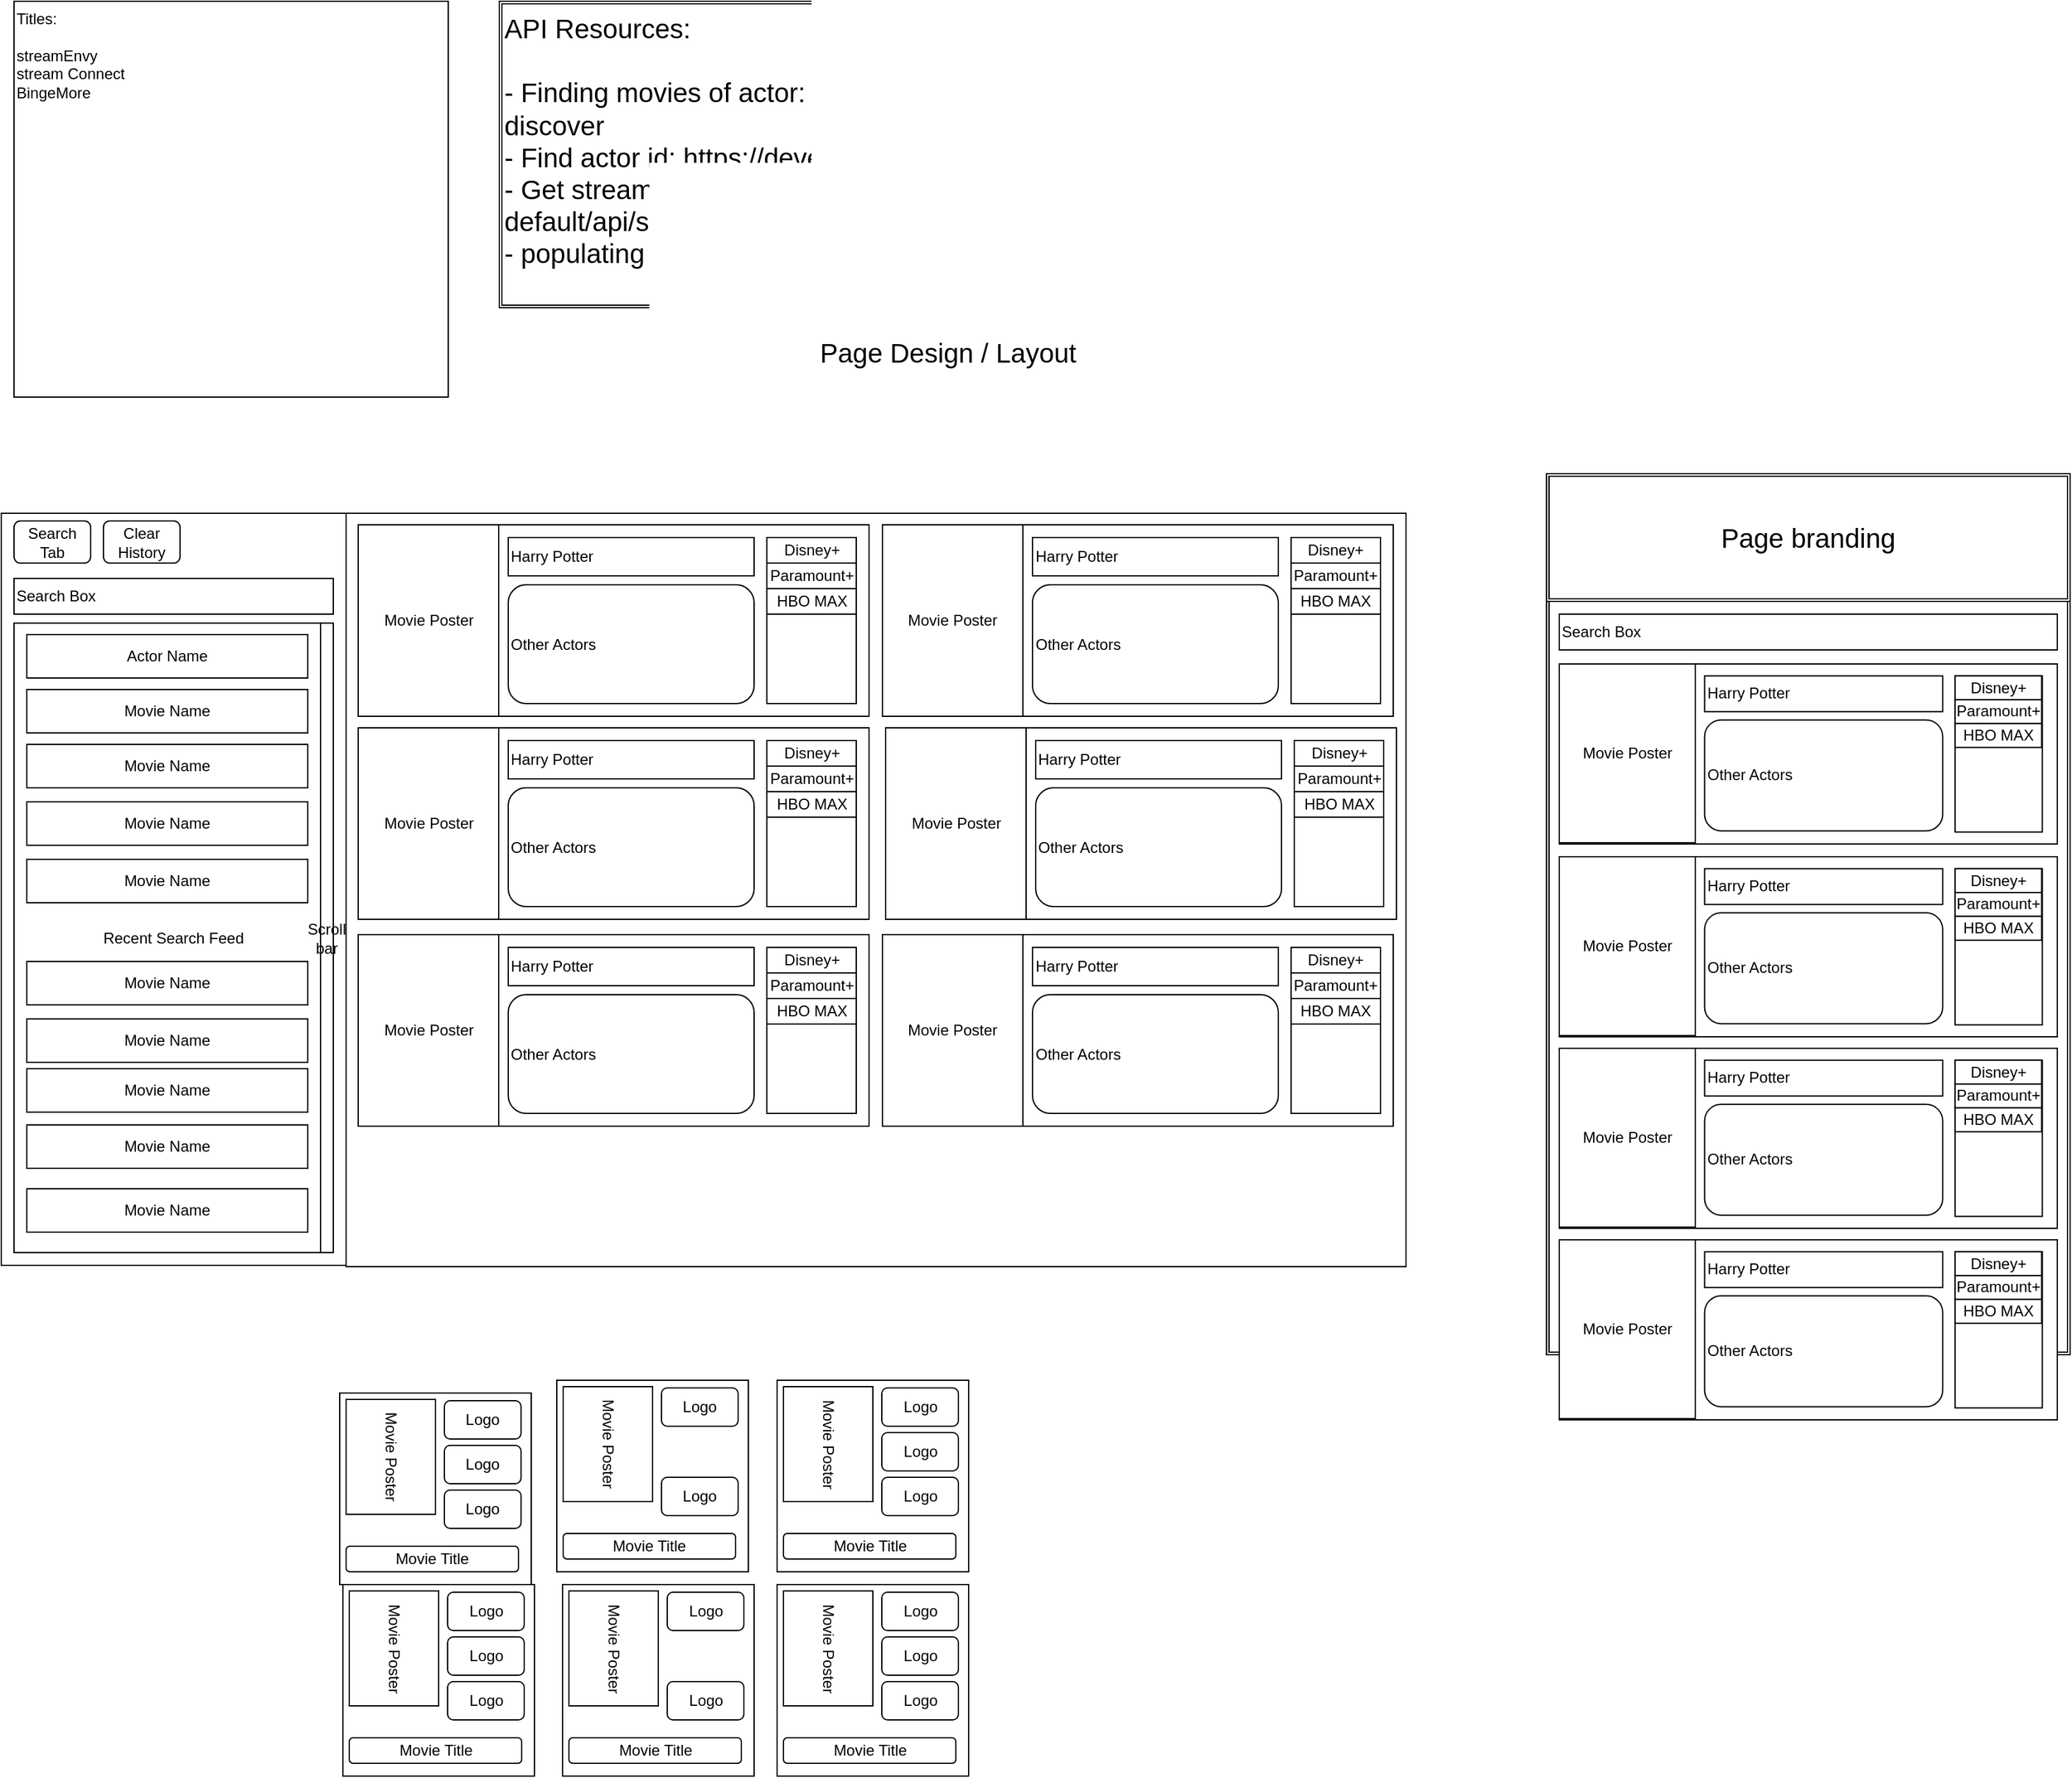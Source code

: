 <mxfile version="20.0.4" type="github" pages="3">
  <diagram id="Ak_6PLhMbCiVXatLOwjV" name="Page Layout">
    <mxGraphModel dx="1422" dy="1992" grid="1" gridSize="10" guides="1" tooltips="1" connect="1" arrows="1" fold="1" page="1" pageScale="1" pageWidth="850" pageHeight="1100" math="0" shadow="0">
      <root>
        <mxCell id="0" />
        <mxCell id="1" parent="0" />
        <mxCell id="VjZ6RCnpF5j11ZpRup7t-1" value="" style="rounded=0;whiteSpace=wrap;html=1;" parent="1" vertex="1">
          <mxGeometry x="290" y="81" width="830" height="590" as="geometry" />
        </mxCell>
        <mxCell id="VjZ6RCnpF5j11ZpRup7t-2" value="" style="rounded=0;whiteSpace=wrap;html=1;" parent="1" vertex="1">
          <mxGeometry x="20" y="81" width="270" height="589" as="geometry" />
        </mxCell>
        <mxCell id="VjZ6RCnpF5j11ZpRup7t-5" value="" style="whiteSpace=wrap;html=1;aspect=fixed;" parent="1" vertex="1">
          <mxGeometry x="285" y="770" width="150" height="150" as="geometry" />
        </mxCell>
        <mxCell id="VjZ6RCnpF5j11ZpRup7t-6" value="Movie Poster" style="rounded=0;whiteSpace=wrap;html=1;rotation=90;" parent="1" vertex="1">
          <mxGeometry x="280" y="785" width="90" height="70" as="geometry" />
        </mxCell>
        <mxCell id="VjZ6RCnpF5j11ZpRup7t-7" value="Logo" style="rounded=1;whiteSpace=wrap;html=1;" parent="1" vertex="1">
          <mxGeometry x="367" y="776" width="60" height="30" as="geometry" />
        </mxCell>
        <mxCell id="VjZ6RCnpF5j11ZpRup7t-8" value="Logo" style="rounded=1;whiteSpace=wrap;html=1;" parent="1" vertex="1">
          <mxGeometry x="367" y="811" width="60" height="30" as="geometry" />
        </mxCell>
        <mxCell id="VjZ6RCnpF5j11ZpRup7t-9" value="Logo" style="rounded=1;whiteSpace=wrap;html=1;" parent="1" vertex="1">
          <mxGeometry x="367" y="846" width="60" height="30" as="geometry" />
        </mxCell>
        <mxCell id="VjZ6RCnpF5j11ZpRup7t-10" value="Movie Title" style="rounded=1;whiteSpace=wrap;html=1;" parent="1" vertex="1">
          <mxGeometry x="290" y="890" width="135" height="20" as="geometry" />
        </mxCell>
        <mxCell id="VjZ6RCnpF5j11ZpRup7t-11" value="" style="whiteSpace=wrap;html=1;aspect=fixed;" parent="1" vertex="1">
          <mxGeometry x="455" y="760" width="150" height="150" as="geometry" />
        </mxCell>
        <mxCell id="VjZ6RCnpF5j11ZpRup7t-12" value="Movie Poster" style="rounded=0;whiteSpace=wrap;html=1;rotation=90;" parent="1" vertex="1">
          <mxGeometry x="450" y="775" width="90" height="70" as="geometry" />
        </mxCell>
        <mxCell id="VjZ6RCnpF5j11ZpRup7t-13" value="Movie Title" style="rounded=1;whiteSpace=wrap;html=1;" parent="1" vertex="1">
          <mxGeometry x="460" y="880" width="135" height="20" as="geometry" />
        </mxCell>
        <mxCell id="VjZ6RCnpF5j11ZpRup7t-14" value="Logo" style="rounded=1;whiteSpace=wrap;html=1;" parent="1" vertex="1">
          <mxGeometry x="537" y="836" width="60" height="30" as="geometry" />
        </mxCell>
        <mxCell id="VjZ6RCnpF5j11ZpRup7t-15" value="Logo" style="rounded=1;whiteSpace=wrap;html=1;" parent="1" vertex="1">
          <mxGeometry x="537" y="766" width="60" height="30" as="geometry" />
        </mxCell>
        <mxCell id="VjZ6RCnpF5j11ZpRup7t-84" value="" style="whiteSpace=wrap;html=1;aspect=fixed;" parent="1" vertex="1">
          <mxGeometry x="627.5" y="760" width="150" height="150" as="geometry" />
        </mxCell>
        <mxCell id="VjZ6RCnpF5j11ZpRup7t-85" value="Movie Poster" style="rounded=0;whiteSpace=wrap;html=1;rotation=90;" parent="1" vertex="1">
          <mxGeometry x="622.5" y="775" width="90" height="70" as="geometry" />
        </mxCell>
        <mxCell id="VjZ6RCnpF5j11ZpRup7t-86" value="Logo" style="rounded=1;whiteSpace=wrap;html=1;" parent="1" vertex="1">
          <mxGeometry x="709.5" y="766" width="60" height="30" as="geometry" />
        </mxCell>
        <mxCell id="VjZ6RCnpF5j11ZpRup7t-87" value="Logo" style="rounded=1;whiteSpace=wrap;html=1;" parent="1" vertex="1">
          <mxGeometry x="709.5" y="801" width="60" height="30" as="geometry" />
        </mxCell>
        <mxCell id="VjZ6RCnpF5j11ZpRup7t-88" value="Logo" style="rounded=1;whiteSpace=wrap;html=1;" parent="1" vertex="1">
          <mxGeometry x="709.5" y="836" width="60" height="30" as="geometry" />
        </mxCell>
        <mxCell id="VjZ6RCnpF5j11ZpRup7t-89" value="Movie Title" style="rounded=1;whiteSpace=wrap;html=1;" parent="1" vertex="1">
          <mxGeometry x="632.5" y="880" width="135" height="20" as="geometry" />
        </mxCell>
        <mxCell id="VjZ6RCnpF5j11ZpRup7t-90" value="" style="whiteSpace=wrap;html=1;aspect=fixed;" parent="1" vertex="1">
          <mxGeometry x="287.5" y="920" width="150" height="150" as="geometry" />
        </mxCell>
        <mxCell id="VjZ6RCnpF5j11ZpRup7t-91" value="Movie Poster" style="rounded=0;whiteSpace=wrap;html=1;rotation=90;" parent="1" vertex="1">
          <mxGeometry x="282.5" y="935" width="90" height="70" as="geometry" />
        </mxCell>
        <mxCell id="VjZ6RCnpF5j11ZpRup7t-92" value="Logo" style="rounded=1;whiteSpace=wrap;html=1;" parent="1" vertex="1">
          <mxGeometry x="369.5" y="926" width="60" height="30" as="geometry" />
        </mxCell>
        <mxCell id="VjZ6RCnpF5j11ZpRup7t-93" value="Logo" style="rounded=1;whiteSpace=wrap;html=1;" parent="1" vertex="1">
          <mxGeometry x="369.5" y="961" width="60" height="30" as="geometry" />
        </mxCell>
        <mxCell id="VjZ6RCnpF5j11ZpRup7t-94" value="Logo" style="rounded=1;whiteSpace=wrap;html=1;" parent="1" vertex="1">
          <mxGeometry x="369.5" y="996" width="60" height="30" as="geometry" />
        </mxCell>
        <mxCell id="VjZ6RCnpF5j11ZpRup7t-95" value="Movie Title" style="rounded=1;whiteSpace=wrap;html=1;" parent="1" vertex="1">
          <mxGeometry x="292.5" y="1040" width="135" height="20" as="geometry" />
        </mxCell>
        <mxCell id="VjZ6RCnpF5j11ZpRup7t-96" value="" style="whiteSpace=wrap;html=1;aspect=fixed;" parent="1" vertex="1">
          <mxGeometry x="459.5" y="920" width="150" height="150" as="geometry" />
        </mxCell>
        <mxCell id="VjZ6RCnpF5j11ZpRup7t-97" value="Movie Poster" style="rounded=0;whiteSpace=wrap;html=1;rotation=90;" parent="1" vertex="1">
          <mxGeometry x="454.5" y="935" width="90" height="70" as="geometry" />
        </mxCell>
        <mxCell id="VjZ6RCnpF5j11ZpRup7t-98" value="Movie Title" style="rounded=1;whiteSpace=wrap;html=1;" parent="1" vertex="1">
          <mxGeometry x="464.5" y="1040" width="135" height="20" as="geometry" />
        </mxCell>
        <mxCell id="VjZ6RCnpF5j11ZpRup7t-99" value="Logo" style="rounded=1;whiteSpace=wrap;html=1;" parent="1" vertex="1">
          <mxGeometry x="541.5" y="996" width="60" height="30" as="geometry" />
        </mxCell>
        <mxCell id="VjZ6RCnpF5j11ZpRup7t-100" value="Logo" style="rounded=1;whiteSpace=wrap;html=1;" parent="1" vertex="1">
          <mxGeometry x="541.5" y="926" width="60" height="30" as="geometry" />
        </mxCell>
        <mxCell id="VjZ6RCnpF5j11ZpRup7t-101" value="" style="whiteSpace=wrap;html=1;aspect=fixed;" parent="1" vertex="1">
          <mxGeometry x="627.5" y="920" width="150" height="150" as="geometry" />
        </mxCell>
        <mxCell id="VjZ6RCnpF5j11ZpRup7t-102" value="Movie Poster" style="rounded=0;whiteSpace=wrap;html=1;rotation=90;" parent="1" vertex="1">
          <mxGeometry x="622.5" y="935" width="90" height="70" as="geometry" />
        </mxCell>
        <mxCell id="VjZ6RCnpF5j11ZpRup7t-103" value="Logo" style="rounded=1;whiteSpace=wrap;html=1;" parent="1" vertex="1">
          <mxGeometry x="709.5" y="926" width="60" height="30" as="geometry" />
        </mxCell>
        <mxCell id="VjZ6RCnpF5j11ZpRup7t-104" value="Logo" style="rounded=1;whiteSpace=wrap;html=1;" parent="1" vertex="1">
          <mxGeometry x="709.5" y="961" width="60" height="30" as="geometry" />
        </mxCell>
        <mxCell id="VjZ6RCnpF5j11ZpRup7t-105" value="Logo" style="rounded=1;whiteSpace=wrap;html=1;" parent="1" vertex="1">
          <mxGeometry x="709.5" y="996" width="60" height="30" as="geometry" />
        </mxCell>
        <mxCell id="VjZ6RCnpF5j11ZpRup7t-106" value="Movie Title" style="rounded=1;whiteSpace=wrap;html=1;" parent="1" vertex="1">
          <mxGeometry x="632.5" y="1040" width="135" height="20" as="geometry" />
        </mxCell>
        <mxCell id="HzVnUczQ9QOxi_G6JP10-1" value="Search Tab" style="rounded=1;whiteSpace=wrap;html=1;" parent="1" vertex="1">
          <mxGeometry x="30" y="87" width="60" height="33" as="geometry" />
        </mxCell>
        <mxCell id="HzVnUczQ9QOxi_G6JP10-2" value="Clear History" style="rounded=1;whiteSpace=wrap;html=1;" parent="1" vertex="1">
          <mxGeometry x="100" y="87" width="60" height="33" as="geometry" />
        </mxCell>
        <mxCell id="6lMFUfr0LPkwI6VHOKyJ-1" value="Titles:&lt;br&gt;&lt;br&gt;streamEnvy&lt;br&gt;stream Connect&lt;br&gt;BingeMore" style="rounded=0;whiteSpace=wrap;html=1;labelBackgroundColor=none;align=left;verticalAlign=top;" vertex="1" parent="1">
          <mxGeometry x="30" y="-320" width="340" height="310" as="geometry" />
        </mxCell>
        <mxCell id="VujciQvoE6EGb4st5xI6-1" value="Page Design / Layout" style="text;html=1;strokeColor=none;fillColor=none;align=center;verticalAlign=middle;whiteSpace=wrap;rounded=0;fontSize=21;" vertex="1" parent="1">
          <mxGeometry x="483" y="-60" width="557" height="30" as="geometry" />
        </mxCell>
        <mxCell id="V3HzbL6FAXm-Zsz1vQao-1" value="Search Box " style="rounded=0;whiteSpace=wrap;html=1;align=left;" vertex="1" parent="1">
          <mxGeometry x="30" y="132" width="250" height="28" as="geometry" />
        </mxCell>
        <mxCell id="8iNyCHoYD0xoGfualwMd-1" value="&lt;div&gt;Recent Search Feed&lt;/div&gt;" style="rounded=0;whiteSpace=wrap;html=1;" vertex="1" parent="1">
          <mxGeometry x="30" y="167" width="250" height="493" as="geometry" />
        </mxCell>
        <mxCell id="8iNyCHoYD0xoGfualwMd-2" value="Actor Name" style="rounded=0;whiteSpace=wrap;html=1;" vertex="1" parent="1">
          <mxGeometry x="40" y="176" width="220" height="34" as="geometry" />
        </mxCell>
        <mxCell id="8iNyCHoYD0xoGfualwMd-3" value="Movie Name" style="rounded=0;whiteSpace=wrap;html=1;" vertex="1" parent="1">
          <mxGeometry x="40" y="262" width="220" height="34" as="geometry" />
        </mxCell>
        <mxCell id="8iNyCHoYD0xoGfualwMd-4" value="Movie Name" style="rounded=0;whiteSpace=wrap;html=1;" vertex="1" parent="1">
          <mxGeometry x="40" y="219" width="220" height="34" as="geometry" />
        </mxCell>
        <mxCell id="8iNyCHoYD0xoGfualwMd-5" value="Scroll bar" style="rounded=0;whiteSpace=wrap;html=1;" vertex="1" parent="1">
          <mxGeometry x="270" y="167" width="10" height="493" as="geometry" />
        </mxCell>
        <mxCell id="TNf8lCwS_tLqii9rmylj-1" value="Movie Name" style="rounded=0;whiteSpace=wrap;html=1;" vertex="1" parent="1">
          <mxGeometry x="40" y="307" width="220" height="34" as="geometry" />
        </mxCell>
        <mxCell id="TNf8lCwS_tLqii9rmylj-2" value="Movie Name" style="rounded=0;whiteSpace=wrap;html=1;" vertex="1" parent="1">
          <mxGeometry x="40" y="352" width="220" height="34" as="geometry" />
        </mxCell>
        <mxCell id="TNf8lCwS_tLqii9rmylj-3" value="Movie Name" style="rounded=0;whiteSpace=wrap;html=1;" vertex="1" parent="1">
          <mxGeometry x="40" y="432" width="220" height="34" as="geometry" />
        </mxCell>
        <mxCell id="TNf8lCwS_tLqii9rmylj-4" value="Movie Name" style="rounded=0;whiteSpace=wrap;html=1;" vertex="1" parent="1">
          <mxGeometry x="40" y="477" width="220" height="34" as="geometry" />
        </mxCell>
        <mxCell id="TNf8lCwS_tLqii9rmylj-5" value="Movie Name" style="rounded=0;whiteSpace=wrap;html=1;" vertex="1" parent="1">
          <mxGeometry x="40" y="516" width="220" height="34" as="geometry" />
        </mxCell>
        <mxCell id="TNf8lCwS_tLqii9rmylj-6" value="Movie Name" style="rounded=0;whiteSpace=wrap;html=1;" vertex="1" parent="1">
          <mxGeometry x="40" y="560" width="220" height="34" as="geometry" />
        </mxCell>
        <mxCell id="TNf8lCwS_tLqii9rmylj-7" value="Movie Name" style="rounded=0;whiteSpace=wrap;html=1;" vertex="1" parent="1">
          <mxGeometry x="40" y="610" width="220" height="34" as="geometry" />
        </mxCell>
        <mxCell id="XlFxyv6mYBoePNlGhWkb-1" value="API Resources:&lt;br&gt;&lt;br&gt;- Finding movies of actor:&amp;nbsp;https://developers.themoviedb.org/3/discover/movie-discover&lt;br&gt;- Find actor id:&amp;nbsp;https://developers.themoviedb.org/3/search/search-people&lt;br&gt;- Get streaming services:&amp;nbsp;https://rapidapi.com/movie-of-the-night-movie-of-the-night-default/api/streaming-availability/&lt;br&gt;- populating images:&amp;nbsp;https://developers.themoviedb.org/3/getting-started/images" style="shape=ext;double=1;rounded=0;whiteSpace=wrap;html=1;fontSize=21;align=left;verticalAlign=top;" vertex="1" parent="1">
          <mxGeometry x="410" y="-320" width="800" height="240" as="geometry" />
        </mxCell>
        <mxCell id="zsn-54UBWvYy0K9lK4Aq-1" value="" style="rounded=0;whiteSpace=wrap;html=1;" vertex="1" parent="1">
          <mxGeometry x="299.5" y="90" width="400" height="150" as="geometry" />
        </mxCell>
        <mxCell id="zsn-54UBWvYy0K9lK4Aq-2" value="Movie Poster" style="rounded=0;whiteSpace=wrap;html=1;" vertex="1" parent="1">
          <mxGeometry x="299.5" y="90" width="110" height="150" as="geometry" />
        </mxCell>
        <mxCell id="zsn-54UBWvYy0K9lK4Aq-3" value="Other Actors" style="rounded=1;whiteSpace=wrap;html=1;align=left;" vertex="1" parent="1">
          <mxGeometry x="417" y="137" width="192.5" height="93" as="geometry" />
        </mxCell>
        <mxCell id="zsn-54UBWvYy0K9lK4Aq-4" value="Harry Potter" style="rounded=0;whiteSpace=wrap;html=1;align=left;" vertex="1" parent="1">
          <mxGeometry x="417" y="100" width="192.5" height="30" as="geometry" />
        </mxCell>
        <mxCell id="zsn-54UBWvYy0K9lK4Aq-5" value="" style="rounded=0;whiteSpace=wrap;html=1;align=center;verticalAlign=top;" vertex="1" parent="1">
          <mxGeometry x="619.5" y="100" width="70" height="130" as="geometry" />
        </mxCell>
        <mxCell id="zsn-54UBWvYy0K9lK4Aq-6" value="Disney+" style="rounded=0;whiteSpace=wrap;html=1;" vertex="1" parent="1">
          <mxGeometry x="619.5" y="100" width="70" height="20" as="geometry" />
        </mxCell>
        <mxCell id="zsn-54UBWvYy0K9lK4Aq-7" value="Paramount+" style="rounded=0;whiteSpace=wrap;html=1;" vertex="1" parent="1">
          <mxGeometry x="619.5" y="120" width="70" height="20" as="geometry" />
        </mxCell>
        <mxCell id="zsn-54UBWvYy0K9lK4Aq-8" value="HBO MAX" style="rounded=0;whiteSpace=wrap;html=1;" vertex="1" parent="1">
          <mxGeometry x="619.5" y="140" width="70" height="20" as="geometry" />
        </mxCell>
        <mxCell id="zsn-54UBWvYy0K9lK4Aq-9" value="" style="rounded=0;whiteSpace=wrap;html=1;" vertex="1" parent="1">
          <mxGeometry x="710" y="90" width="400" height="150" as="geometry" />
        </mxCell>
        <mxCell id="zsn-54UBWvYy0K9lK4Aq-10" value="Movie Poster" style="rounded=0;whiteSpace=wrap;html=1;" vertex="1" parent="1">
          <mxGeometry x="710" y="90" width="110" height="150" as="geometry" />
        </mxCell>
        <mxCell id="zsn-54UBWvYy0K9lK4Aq-11" value="Other Actors" style="rounded=1;whiteSpace=wrap;html=1;align=left;" vertex="1" parent="1">
          <mxGeometry x="827.5" y="137" width="192.5" height="93" as="geometry" />
        </mxCell>
        <mxCell id="zsn-54UBWvYy0K9lK4Aq-12" value="Harry Potter" style="rounded=0;whiteSpace=wrap;html=1;align=left;" vertex="1" parent="1">
          <mxGeometry x="827.5" y="100" width="192.5" height="30" as="geometry" />
        </mxCell>
        <mxCell id="zsn-54UBWvYy0K9lK4Aq-13" value="" style="rounded=0;whiteSpace=wrap;html=1;align=center;verticalAlign=top;" vertex="1" parent="1">
          <mxGeometry x="1030" y="100" width="70" height="130" as="geometry" />
        </mxCell>
        <mxCell id="zsn-54UBWvYy0K9lK4Aq-14" value="Disney+" style="rounded=0;whiteSpace=wrap;html=1;" vertex="1" parent="1">
          <mxGeometry x="1030" y="100" width="70" height="20" as="geometry" />
        </mxCell>
        <mxCell id="zsn-54UBWvYy0K9lK4Aq-15" value="Paramount+" style="rounded=0;whiteSpace=wrap;html=1;" vertex="1" parent="1">
          <mxGeometry x="1030" y="120" width="70" height="20" as="geometry" />
        </mxCell>
        <mxCell id="zsn-54UBWvYy0K9lK4Aq-16" value="HBO MAX" style="rounded=0;whiteSpace=wrap;html=1;" vertex="1" parent="1">
          <mxGeometry x="1030" y="140" width="70" height="20" as="geometry" />
        </mxCell>
        <mxCell id="zsn-54UBWvYy0K9lK4Aq-17" value="" style="rounded=0;whiteSpace=wrap;html=1;" vertex="1" parent="1">
          <mxGeometry x="299.5" y="249" width="400" height="150" as="geometry" />
        </mxCell>
        <mxCell id="zsn-54UBWvYy0K9lK4Aq-18" value="Movie Poster" style="rounded=0;whiteSpace=wrap;html=1;" vertex="1" parent="1">
          <mxGeometry x="299.5" y="249" width="110" height="150" as="geometry" />
        </mxCell>
        <mxCell id="zsn-54UBWvYy0K9lK4Aq-19" value="Other Actors" style="rounded=1;whiteSpace=wrap;html=1;align=left;" vertex="1" parent="1">
          <mxGeometry x="417" y="296" width="192.5" height="93" as="geometry" />
        </mxCell>
        <mxCell id="zsn-54UBWvYy0K9lK4Aq-20" value="Harry Potter" style="rounded=0;whiteSpace=wrap;html=1;align=left;" vertex="1" parent="1">
          <mxGeometry x="417" y="259" width="192.5" height="30" as="geometry" />
        </mxCell>
        <mxCell id="zsn-54UBWvYy0K9lK4Aq-21" value="" style="rounded=0;whiteSpace=wrap;html=1;align=center;verticalAlign=top;" vertex="1" parent="1">
          <mxGeometry x="619.5" y="259" width="70" height="130" as="geometry" />
        </mxCell>
        <mxCell id="zsn-54UBWvYy0K9lK4Aq-22" value="Disney+" style="rounded=0;whiteSpace=wrap;html=1;" vertex="1" parent="1">
          <mxGeometry x="619.5" y="259" width="70" height="20" as="geometry" />
        </mxCell>
        <mxCell id="zsn-54UBWvYy0K9lK4Aq-23" value="Paramount+" style="rounded=0;whiteSpace=wrap;html=1;" vertex="1" parent="1">
          <mxGeometry x="619.5" y="279" width="70" height="20" as="geometry" />
        </mxCell>
        <mxCell id="zsn-54UBWvYy0K9lK4Aq-24" value="HBO MAX" style="rounded=0;whiteSpace=wrap;html=1;" vertex="1" parent="1">
          <mxGeometry x="619.5" y="299" width="70" height="20" as="geometry" />
        </mxCell>
        <mxCell id="zsn-54UBWvYy0K9lK4Aq-25" value="" style="rounded=0;whiteSpace=wrap;html=1;" vertex="1" parent="1">
          <mxGeometry x="712.5" y="249" width="400" height="150" as="geometry" />
        </mxCell>
        <mxCell id="zsn-54UBWvYy0K9lK4Aq-26" value="Movie Poster" style="rounded=0;whiteSpace=wrap;html=1;" vertex="1" parent="1">
          <mxGeometry x="712.5" y="249" width="110" height="150" as="geometry" />
        </mxCell>
        <mxCell id="zsn-54UBWvYy0K9lK4Aq-27" value="Other Actors" style="rounded=1;whiteSpace=wrap;html=1;align=left;" vertex="1" parent="1">
          <mxGeometry x="830" y="296" width="192.5" height="93" as="geometry" />
        </mxCell>
        <mxCell id="zsn-54UBWvYy0K9lK4Aq-28" value="Harry Potter" style="rounded=0;whiteSpace=wrap;html=1;align=left;" vertex="1" parent="1">
          <mxGeometry x="830" y="259" width="192.5" height="30" as="geometry" />
        </mxCell>
        <mxCell id="zsn-54UBWvYy0K9lK4Aq-29" value="" style="rounded=0;whiteSpace=wrap;html=1;align=center;verticalAlign=top;" vertex="1" parent="1">
          <mxGeometry x="1032.5" y="259" width="70" height="130" as="geometry" />
        </mxCell>
        <mxCell id="zsn-54UBWvYy0K9lK4Aq-30" value="Disney+" style="rounded=0;whiteSpace=wrap;html=1;" vertex="1" parent="1">
          <mxGeometry x="1032.5" y="259" width="70" height="20" as="geometry" />
        </mxCell>
        <mxCell id="zsn-54UBWvYy0K9lK4Aq-31" value="Paramount+" style="rounded=0;whiteSpace=wrap;html=1;" vertex="1" parent="1">
          <mxGeometry x="1032.5" y="279" width="70" height="20" as="geometry" />
        </mxCell>
        <mxCell id="zsn-54UBWvYy0K9lK4Aq-32" value="HBO MAX" style="rounded=0;whiteSpace=wrap;html=1;" vertex="1" parent="1">
          <mxGeometry x="1032.5" y="299" width="70" height="20" as="geometry" />
        </mxCell>
        <mxCell id="zsn-54UBWvYy0K9lK4Aq-33" value="" style="rounded=0;whiteSpace=wrap;html=1;" vertex="1" parent="1">
          <mxGeometry x="299.5" y="411" width="400" height="150" as="geometry" />
        </mxCell>
        <mxCell id="zsn-54UBWvYy0K9lK4Aq-34" value="Movie Poster" style="rounded=0;whiteSpace=wrap;html=1;" vertex="1" parent="1">
          <mxGeometry x="299.5" y="411" width="110" height="150" as="geometry" />
        </mxCell>
        <mxCell id="zsn-54UBWvYy0K9lK4Aq-35" value="Other Actors" style="rounded=1;whiteSpace=wrap;html=1;align=left;" vertex="1" parent="1">
          <mxGeometry x="417" y="458" width="192.5" height="93" as="geometry" />
        </mxCell>
        <mxCell id="zsn-54UBWvYy0K9lK4Aq-36" value="Harry Potter" style="rounded=0;whiteSpace=wrap;html=1;align=left;" vertex="1" parent="1">
          <mxGeometry x="417" y="421" width="192.5" height="30" as="geometry" />
        </mxCell>
        <mxCell id="zsn-54UBWvYy0K9lK4Aq-37" value="" style="rounded=0;whiteSpace=wrap;html=1;align=center;verticalAlign=top;" vertex="1" parent="1">
          <mxGeometry x="619.5" y="421" width="70" height="130" as="geometry" />
        </mxCell>
        <mxCell id="zsn-54UBWvYy0K9lK4Aq-38" value="Disney+" style="rounded=0;whiteSpace=wrap;html=1;" vertex="1" parent="1">
          <mxGeometry x="619.5" y="421" width="70" height="20" as="geometry" />
        </mxCell>
        <mxCell id="zsn-54UBWvYy0K9lK4Aq-39" value="Paramount+" style="rounded=0;whiteSpace=wrap;html=1;" vertex="1" parent="1">
          <mxGeometry x="619.5" y="441" width="70" height="20" as="geometry" />
        </mxCell>
        <mxCell id="zsn-54UBWvYy0K9lK4Aq-40" value="HBO MAX" style="rounded=0;whiteSpace=wrap;html=1;" vertex="1" parent="1">
          <mxGeometry x="619.5" y="461" width="70" height="20" as="geometry" />
        </mxCell>
        <mxCell id="zsn-54UBWvYy0K9lK4Aq-41" value="" style="rounded=0;whiteSpace=wrap;html=1;" vertex="1" parent="1">
          <mxGeometry x="710" y="411" width="400" height="150" as="geometry" />
        </mxCell>
        <mxCell id="zsn-54UBWvYy0K9lK4Aq-42" value="Movie Poster" style="rounded=0;whiteSpace=wrap;html=1;" vertex="1" parent="1">
          <mxGeometry x="710" y="411" width="110" height="150" as="geometry" />
        </mxCell>
        <mxCell id="zsn-54UBWvYy0K9lK4Aq-43" value="Other Actors" style="rounded=1;whiteSpace=wrap;html=1;align=left;" vertex="1" parent="1">
          <mxGeometry x="827.5" y="458" width="192.5" height="93" as="geometry" />
        </mxCell>
        <mxCell id="zsn-54UBWvYy0K9lK4Aq-44" value="Harry Potter" style="rounded=0;whiteSpace=wrap;html=1;align=left;" vertex="1" parent="1">
          <mxGeometry x="827.5" y="421" width="192.5" height="30" as="geometry" />
        </mxCell>
        <mxCell id="zsn-54UBWvYy0K9lK4Aq-45" value="" style="rounded=0;whiteSpace=wrap;html=1;align=center;verticalAlign=top;" vertex="1" parent="1">
          <mxGeometry x="1030" y="421" width="70" height="130" as="geometry" />
        </mxCell>
        <mxCell id="zsn-54UBWvYy0K9lK4Aq-46" value="Disney+" style="rounded=0;whiteSpace=wrap;html=1;" vertex="1" parent="1">
          <mxGeometry x="1030" y="421" width="70" height="20" as="geometry" />
        </mxCell>
        <mxCell id="zsn-54UBWvYy0K9lK4Aq-47" value="Paramount+" style="rounded=0;whiteSpace=wrap;html=1;" vertex="1" parent="1">
          <mxGeometry x="1030" y="441" width="70" height="20" as="geometry" />
        </mxCell>
        <mxCell id="zsn-54UBWvYy0K9lK4Aq-48" value="HBO MAX" style="rounded=0;whiteSpace=wrap;html=1;" vertex="1" parent="1">
          <mxGeometry x="1030" y="461" width="70" height="20" as="geometry" />
        </mxCell>
        <mxCell id="ISLWY6FChrmlJODOWEaI-1" value="" style="shape=ext;double=1;rounded=0;whiteSpace=wrap;html=1;fontSize=21;" vertex="1" parent="1">
          <mxGeometry x="1230" y="50" width="410" height="690" as="geometry" />
        </mxCell>
        <mxCell id="ISLWY6FChrmlJODOWEaI-2" value="Page branding" style="shape=ext;double=1;rounded=0;whiteSpace=wrap;html=1;fontSize=21;" vertex="1" parent="1">
          <mxGeometry x="1230" y="50" width="410" height="100" as="geometry" />
        </mxCell>
        <mxCell id="ISLWY6FChrmlJODOWEaI-3" value="Search Box " style="rounded=0;whiteSpace=wrap;html=1;align=left;" vertex="1" parent="1">
          <mxGeometry x="1240" y="160" width="390" height="28" as="geometry" />
        </mxCell>
        <mxCell id="ISLWY6FChrmlJODOWEaI-12" value="" style="group" vertex="1" connectable="0" parent="1">
          <mxGeometry x="1240" y="199" width="390" height="141" as="geometry" />
        </mxCell>
        <mxCell id="ISLWY6FChrmlJODOWEaI-4" value="" style="rounded=0;whiteSpace=wrap;html=1;" vertex="1" parent="ISLWY6FChrmlJODOWEaI-12">
          <mxGeometry width="390.0" height="141" as="geometry" />
        </mxCell>
        <mxCell id="ISLWY6FChrmlJODOWEaI-5" value="Movie Poster" style="rounded=0;whiteSpace=wrap;html=1;" vertex="1" parent="ISLWY6FChrmlJODOWEaI-12">
          <mxGeometry width="106.539" height="140.066" as="geometry" />
        </mxCell>
        <mxCell id="ISLWY6FChrmlJODOWEaI-6" value="Other Actors" style="rounded=1;whiteSpace=wrap;html=1;align=left;" vertex="1" parent="ISLWY6FChrmlJODOWEaI-12">
          <mxGeometry x="113.803" y="43.887" width="186.443" height="86.841" as="geometry" />
        </mxCell>
        <mxCell id="ISLWY6FChrmlJODOWEaI-7" value="Harry Potter" style="rounded=0;whiteSpace=wrap;html=1;align=left;" vertex="1" parent="ISLWY6FChrmlJODOWEaI-12">
          <mxGeometry x="113.803" y="9.338" width="186.443" height="28.013" as="geometry" />
        </mxCell>
        <mxCell id="ISLWY6FChrmlJODOWEaI-8" value="" style="rounded=0;whiteSpace=wrap;html=1;align=center;verticalAlign=top;" vertex="1" parent="ISLWY6FChrmlJODOWEaI-12">
          <mxGeometry x="309.931" y="9.338" width="68.32" height="122.325" as="geometry" />
        </mxCell>
        <mxCell id="ISLWY6FChrmlJODOWEaI-9" value="Disney+" style="rounded=0;whiteSpace=wrap;html=1;" vertex="1" parent="ISLWY6FChrmlJODOWEaI-12">
          <mxGeometry x="309.931" y="9.338" width="67.797" height="18.675" as="geometry" />
        </mxCell>
        <mxCell id="ISLWY6FChrmlJODOWEaI-10" value="Paramount+" style="rounded=0;whiteSpace=wrap;html=1;" vertex="1" parent="ISLWY6FChrmlJODOWEaI-12">
          <mxGeometry x="309.931" y="28.013" width="67.797" height="18.675" as="geometry" />
        </mxCell>
        <mxCell id="ISLWY6FChrmlJODOWEaI-11" value="HBO MAX" style="rounded=0;whiteSpace=wrap;html=1;" vertex="1" parent="ISLWY6FChrmlJODOWEaI-12">
          <mxGeometry x="309.931" y="46.689" width="67.797" height="18.675" as="geometry" />
        </mxCell>
        <mxCell id="ISLWY6FChrmlJODOWEaI-13" value="" style="group" vertex="1" connectable="0" parent="1">
          <mxGeometry x="1240" y="350" width="390" height="141" as="geometry" />
        </mxCell>
        <mxCell id="ISLWY6FChrmlJODOWEaI-14" value="" style="rounded=0;whiteSpace=wrap;html=1;" vertex="1" parent="ISLWY6FChrmlJODOWEaI-13">
          <mxGeometry width="390.0" height="141" as="geometry" />
        </mxCell>
        <mxCell id="ISLWY6FChrmlJODOWEaI-15" value="Movie Poster" style="rounded=0;whiteSpace=wrap;html=1;" vertex="1" parent="ISLWY6FChrmlJODOWEaI-13">
          <mxGeometry width="106.539" height="140.066" as="geometry" />
        </mxCell>
        <mxCell id="ISLWY6FChrmlJODOWEaI-16" value="Other Actors" style="rounded=1;whiteSpace=wrap;html=1;align=left;" vertex="1" parent="ISLWY6FChrmlJODOWEaI-13">
          <mxGeometry x="113.803" y="43.887" width="186.443" height="86.841" as="geometry" />
        </mxCell>
        <mxCell id="ISLWY6FChrmlJODOWEaI-17" value="Harry Potter" style="rounded=0;whiteSpace=wrap;html=1;align=left;" vertex="1" parent="ISLWY6FChrmlJODOWEaI-13">
          <mxGeometry x="113.803" y="9.338" width="186.443" height="28.013" as="geometry" />
        </mxCell>
        <mxCell id="ISLWY6FChrmlJODOWEaI-18" value="" style="rounded=0;whiteSpace=wrap;html=1;align=center;verticalAlign=top;" vertex="1" parent="ISLWY6FChrmlJODOWEaI-13">
          <mxGeometry x="309.931" y="9.338" width="68.32" height="122.325" as="geometry" />
        </mxCell>
        <mxCell id="ISLWY6FChrmlJODOWEaI-19" value="Disney+" style="rounded=0;whiteSpace=wrap;html=1;" vertex="1" parent="ISLWY6FChrmlJODOWEaI-13">
          <mxGeometry x="309.931" y="9.338" width="67.797" height="18.675" as="geometry" />
        </mxCell>
        <mxCell id="ISLWY6FChrmlJODOWEaI-20" value="Paramount+" style="rounded=0;whiteSpace=wrap;html=1;" vertex="1" parent="ISLWY6FChrmlJODOWEaI-13">
          <mxGeometry x="309.931" y="28.013" width="67.797" height="18.675" as="geometry" />
        </mxCell>
        <mxCell id="ISLWY6FChrmlJODOWEaI-21" value="HBO MAX" style="rounded=0;whiteSpace=wrap;html=1;" vertex="1" parent="ISLWY6FChrmlJODOWEaI-13">
          <mxGeometry x="309.931" y="46.689" width="67.797" height="18.675" as="geometry" />
        </mxCell>
        <mxCell id="ISLWY6FChrmlJODOWEaI-22" value="" style="group" vertex="1" connectable="0" parent="1">
          <mxGeometry x="1240" y="500" width="390" height="141" as="geometry" />
        </mxCell>
        <mxCell id="ISLWY6FChrmlJODOWEaI-23" value="" style="rounded=0;whiteSpace=wrap;html=1;" vertex="1" parent="ISLWY6FChrmlJODOWEaI-22">
          <mxGeometry width="390.0" height="141" as="geometry" />
        </mxCell>
        <mxCell id="ISLWY6FChrmlJODOWEaI-24" value="Movie Poster" style="rounded=0;whiteSpace=wrap;html=1;" vertex="1" parent="ISLWY6FChrmlJODOWEaI-22">
          <mxGeometry width="106.539" height="140.066" as="geometry" />
        </mxCell>
        <mxCell id="ISLWY6FChrmlJODOWEaI-25" value="Other Actors" style="rounded=1;whiteSpace=wrap;html=1;align=left;" vertex="1" parent="ISLWY6FChrmlJODOWEaI-22">
          <mxGeometry x="113.803" y="43.887" width="186.443" height="86.841" as="geometry" />
        </mxCell>
        <mxCell id="ISLWY6FChrmlJODOWEaI-26" value="Harry Potter" style="rounded=0;whiteSpace=wrap;html=1;align=left;" vertex="1" parent="ISLWY6FChrmlJODOWEaI-22">
          <mxGeometry x="113.803" y="9.338" width="186.443" height="28.013" as="geometry" />
        </mxCell>
        <mxCell id="ISLWY6FChrmlJODOWEaI-27" value="" style="rounded=0;whiteSpace=wrap;html=1;align=center;verticalAlign=top;" vertex="1" parent="ISLWY6FChrmlJODOWEaI-22">
          <mxGeometry x="309.931" y="9.338" width="68.32" height="122.325" as="geometry" />
        </mxCell>
        <mxCell id="ISLWY6FChrmlJODOWEaI-28" value="Disney+" style="rounded=0;whiteSpace=wrap;html=1;" vertex="1" parent="ISLWY6FChrmlJODOWEaI-22">
          <mxGeometry x="309.931" y="9.338" width="67.797" height="18.675" as="geometry" />
        </mxCell>
        <mxCell id="ISLWY6FChrmlJODOWEaI-29" value="Paramount+" style="rounded=0;whiteSpace=wrap;html=1;" vertex="1" parent="ISLWY6FChrmlJODOWEaI-22">
          <mxGeometry x="309.931" y="28.013" width="67.797" height="18.675" as="geometry" />
        </mxCell>
        <mxCell id="ISLWY6FChrmlJODOWEaI-30" value="HBO MAX" style="rounded=0;whiteSpace=wrap;html=1;" vertex="1" parent="ISLWY6FChrmlJODOWEaI-22">
          <mxGeometry x="309.931" y="46.689" width="67.797" height="18.675" as="geometry" />
        </mxCell>
        <mxCell id="ISLWY6FChrmlJODOWEaI-31" value="" style="group" vertex="1" connectable="0" parent="1">
          <mxGeometry x="1240" y="650" width="390" height="141" as="geometry" />
        </mxCell>
        <mxCell id="ISLWY6FChrmlJODOWEaI-32" value="" style="rounded=0;whiteSpace=wrap;html=1;" vertex="1" parent="ISLWY6FChrmlJODOWEaI-31">
          <mxGeometry width="390.0" height="141" as="geometry" />
        </mxCell>
        <mxCell id="ISLWY6FChrmlJODOWEaI-33" value="Movie Poster" style="rounded=0;whiteSpace=wrap;html=1;" vertex="1" parent="ISLWY6FChrmlJODOWEaI-31">
          <mxGeometry width="106.539" height="140.066" as="geometry" />
        </mxCell>
        <mxCell id="ISLWY6FChrmlJODOWEaI-34" value="Other Actors" style="rounded=1;whiteSpace=wrap;html=1;align=left;" vertex="1" parent="ISLWY6FChrmlJODOWEaI-31">
          <mxGeometry x="113.803" y="43.887" width="186.443" height="86.841" as="geometry" />
        </mxCell>
        <mxCell id="ISLWY6FChrmlJODOWEaI-35" value="Harry Potter" style="rounded=0;whiteSpace=wrap;html=1;align=left;" vertex="1" parent="ISLWY6FChrmlJODOWEaI-31">
          <mxGeometry x="113.803" y="9.338" width="186.443" height="28.013" as="geometry" />
        </mxCell>
        <mxCell id="ISLWY6FChrmlJODOWEaI-36" value="" style="rounded=0;whiteSpace=wrap;html=1;align=center;verticalAlign=top;" vertex="1" parent="ISLWY6FChrmlJODOWEaI-31">
          <mxGeometry x="309.931" y="9.338" width="68.32" height="122.325" as="geometry" />
        </mxCell>
        <mxCell id="ISLWY6FChrmlJODOWEaI-37" value="Disney+" style="rounded=0;whiteSpace=wrap;html=1;" vertex="1" parent="ISLWY6FChrmlJODOWEaI-31">
          <mxGeometry x="309.931" y="9.338" width="67.797" height="18.675" as="geometry" />
        </mxCell>
        <mxCell id="ISLWY6FChrmlJODOWEaI-38" value="Paramount+" style="rounded=0;whiteSpace=wrap;html=1;" vertex="1" parent="ISLWY6FChrmlJODOWEaI-31">
          <mxGeometry x="309.931" y="28.013" width="67.797" height="18.675" as="geometry" />
        </mxCell>
        <mxCell id="ISLWY6FChrmlJODOWEaI-39" value="HBO MAX" style="rounded=0;whiteSpace=wrap;html=1;" vertex="1" parent="ISLWY6FChrmlJODOWEaI-31">
          <mxGeometry x="309.931" y="46.689" width="67.797" height="18.675" as="geometry" />
        </mxCell>
      </root>
    </mxGraphModel>
  </diagram>
  <diagram id="16dwAzLYU4UgS7igFexs" name="Card Displays">
    <mxGraphModel grid="1" page="1" gridSize="10" guides="1" tooltips="1" connect="1" arrows="1" fold="1" pageScale="1" pageWidth="850" pageHeight="1100" math="0" shadow="0">
      <root>
        <mxCell id="0" />
        <mxCell id="1" parent="0" />
        <mxCell id="e_unM6hv__YjRPhUCG6u-1" value="" style="rounded=0;whiteSpace=wrap;html=1;" vertex="1" parent="1">
          <mxGeometry x="-200" y="170" width="400" height="150" as="geometry" />
        </mxCell>
        <mxCell id="e_unM6hv__YjRPhUCG6u-2" value="Movie Poster" style="rounded=0;whiteSpace=wrap;html=1;" vertex="1" parent="1">
          <mxGeometry x="-200" y="170" width="110" height="150" as="geometry" />
        </mxCell>
        <mxCell id="e_unM6hv__YjRPhUCG6u-3" value="Other Actors" style="rounded=1;whiteSpace=wrap;html=1;align=left;" vertex="1" parent="1">
          <mxGeometry x="-82.5" y="217" width="192.5" height="93" as="geometry" />
        </mxCell>
        <mxCell id="e_unM6hv__YjRPhUCG6u-4" value="Harry Potter" style="rounded=0;whiteSpace=wrap;html=1;align=left;" vertex="1" parent="1">
          <mxGeometry x="-82.5" y="180" width="192.5" height="30" as="geometry" />
        </mxCell>
        <mxCell id="e_unM6hv__YjRPhUCG6u-5" value="" style="rounded=0;whiteSpace=wrap;html=1;align=center;verticalAlign=top;" vertex="1" parent="1">
          <mxGeometry x="120" y="180" width="70" height="130" as="geometry" />
        </mxCell>
        <mxCell id="e_unM6hv__YjRPhUCG6u-6" value="Movie Thumb" style="rounded=0;whiteSpace=wrap;html=1;" vertex="1" parent="1">
          <mxGeometry x="-202.5" y="370" width="50" height="60" as="geometry" />
        </mxCell>
        <mxCell id="e_unM6hv__YjRPhUCG6u-7" value="Harry Potter" style="rounded=0;whiteSpace=wrap;html=1;align=left;" vertex="1" parent="1">
          <mxGeometry x="-132.5" y="370" width="272.5" height="30" as="geometry" />
        </mxCell>
        <mxCell id="e_unM6hv__YjRPhUCG6u-8" value="Disney Plus | Netflix" style="rounded=0;whiteSpace=wrap;html=1;align=left;" vertex="1" parent="1">
          <mxGeometry x="-132.5" y="400" width="272.5" height="30" as="geometry" />
        </mxCell>
        <mxCell id="e_unM6hv__YjRPhUCG6u-9" value="Movie Thumb" style="rounded=0;whiteSpace=wrap;html=1;" vertex="1" parent="1">
          <mxGeometry x="-200" y="500" width="50" height="60" as="geometry" />
        </mxCell>
        <mxCell id="e_unM6hv__YjRPhUCG6u-10" value="Harry Potter" style="rounded=0;whiteSpace=wrap;html=1;align=left;" vertex="1" parent="1">
          <mxGeometry x="-130" y="502" width="80" height="30" as="geometry" />
        </mxCell>
        <mxCell id="e_unM6hv__YjRPhUCG6u-11" value="Disney Plus | Netflix" style="rounded=0;whiteSpace=wrap;html=1;align=right;" vertex="1" parent="1">
          <mxGeometry x="-50" y="502" width="190" height="30" as="geometry" />
        </mxCell>
        <mxCell id="e_unM6hv__YjRPhUCG6u-12" value="Other Actors" style="rounded=1;whiteSpace=wrap;html=1;align=left;" vertex="1" parent="1">
          <mxGeometry x="-130" y="532" width="270" height="28" as="geometry" />
        </mxCell>
        <mxCell id="e_unM6hv__YjRPhUCG6u-13" value="Sample 1" style="text;html=1;strokeColor=none;fillColor=none;align=center;verticalAlign=middle;whiteSpace=wrap;rounded=0;fontSize=21;" vertex="1" parent="1">
          <mxGeometry x="-200" y="140" width="130" height="30" as="geometry" />
        </mxCell>
        <mxCell id="e_unM6hv__YjRPhUCG6u-14" value="Sample 2" style="text;html=1;strokeColor=none;fillColor=none;align=center;verticalAlign=middle;whiteSpace=wrap;rounded=0;fontSize=21;" vertex="1" parent="1">
          <mxGeometry x="-202.5" y="340" width="130" height="30" as="geometry" />
        </mxCell>
        <mxCell id="e_unM6hv__YjRPhUCG6u-15" value="Sample 3" style="text;html=1;strokeColor=none;fillColor=none;align=center;verticalAlign=middle;whiteSpace=wrap;rounded=0;fontSize=21;" vertex="1" parent="1">
          <mxGeometry x="-200" y="470" width="130" height="30" as="geometry" />
        </mxCell>
        <mxCell id="_NdngEPlZqnVifICcVsG-1" value="Hulu" style="rounded=0;whiteSpace=wrap;html=1;" vertex="1" parent="1">
          <mxGeometry x="630" y="142" width="120" height="60" as="geometry" />
        </mxCell>
        <mxCell id="_NdngEPlZqnVifICcVsG-2" value="Netflix&lt;span style=&quot;color: rgba(0, 0, 0, 0); font-family: monospace; font-size: 0px; text-align: start;&quot;&gt;%3CmxGraphModel%3E%3Croot%3E%3CmxCell%20id%3D%220%22%2F%3E%3CmxCell%20id%3D%221%22%20parent%3D%220%22%2F%3E%3CmxCell%20id%3D%222%22%20value%3D%22Hulu%22%20style%3D%22rounded%3D0%3BwhiteSpace%3Dwrap%3Bhtml%3D1%3B%22%20vertex%3D%221%22%20parent%3D%221%22%3E%3CmxGeometry%20x%3D%221090%22%20y%3D%22760%22%20width%3D%22120%22%20height%3D%2260%22%20as%3D%22geometry%22%2F%3E%3C%2FmxCell%3E%3C%2Froot%3E%3C%2FmxGraphModel%3E&lt;/span&gt;" style="rounded=0;whiteSpace=wrap;html=1;" vertex="1" parent="1">
          <mxGeometry x="775" y="142" width="120" height="60" as="geometry" />
        </mxCell>
        <mxCell id="_NdngEPlZqnVifICcVsG-3" value="Service" style="rounded=0;whiteSpace=wrap;html=1;" vertex="1" parent="1">
          <mxGeometry x="920" y="142" width="120" height="60" as="geometry" />
        </mxCell>
        <mxCell id="_NdngEPlZqnVifICcVsG-4" value="Movie Thumb" style="rounded=0;whiteSpace=wrap;html=1;" vertex="1" parent="1">
          <mxGeometry x="330" y="212" width="50" height="60" as="geometry" />
        </mxCell>
        <mxCell id="_NdngEPlZqnVifICcVsG-5" value="Harry Potter" style="rounded=0;whiteSpace=wrap;html=1;align=left;" vertex="1" parent="1">
          <mxGeometry x="380" y="212" width="240" height="30" as="geometry" />
        </mxCell>
        <mxCell id="_NdngEPlZqnVifICcVsG-6" value="Other Actors" style="rounded=1;whiteSpace=wrap;html=1;align=left;" vertex="1" parent="1">
          <mxGeometry x="380" y="244" width="240" height="28" as="geometry" />
        </mxCell>
        <mxCell id="_NdngEPlZqnVifICcVsG-7" value="" style="sketch=0;html=1;aspect=fixed;strokeColor=none;shadow=0;align=center;verticalAlign=top;fillColor=#2D9C5E;shape=mxgraph.gcp2.check" vertex="1" parent="1">
          <mxGeometry x="660" y="212" width="75" height="60" as="geometry" />
        </mxCell>
        <mxCell id="_NdngEPlZqnVifICcVsG-8" value="" style="sketch=0;html=1;aspect=fixed;strokeColor=none;shadow=0;align=center;verticalAlign=top;fillColor=#2D9C5E;shape=mxgraph.gcp2.check" vertex="1" parent="1">
          <mxGeometry x="945" y="212" width="75" height="60" as="geometry" />
        </mxCell>
        <mxCell id="_NdngEPlZqnVifICcVsG-9" value="" style="verticalLabelPosition=bottom;verticalAlign=top;html=1;shape=mxgraph.basic.no_symbol;labelBackgroundColor=#FF1F0F;" vertex="1" parent="1">
          <mxGeometry x="805" y="212" width="60" height="60" as="geometry" />
        </mxCell>
        <mxCell id="_NdngEPlZqnVifICcVsG-10" value="Movie Thumb" style="rounded=0;whiteSpace=wrap;html=1;" vertex="1" parent="1">
          <mxGeometry x="330" y="294" width="50" height="60" as="geometry" />
        </mxCell>
        <mxCell id="_NdngEPlZqnVifICcVsG-11" value="Harry Potter" style="rounded=0;whiteSpace=wrap;html=1;align=left;" vertex="1" parent="1">
          <mxGeometry x="380" y="294" width="240" height="30" as="geometry" />
        </mxCell>
        <mxCell id="_NdngEPlZqnVifICcVsG-12" value="Other Actors" style="rounded=1;whiteSpace=wrap;html=1;align=left;" vertex="1" parent="1">
          <mxGeometry x="380" y="326" width="240" height="28" as="geometry" />
        </mxCell>
        <mxCell id="_NdngEPlZqnVifICcVsG-13" value="" style="sketch=0;html=1;aspect=fixed;strokeColor=none;shadow=0;align=center;verticalAlign=top;fillColor=#2D9C5E;shape=mxgraph.gcp2.check" vertex="1" parent="1">
          <mxGeometry x="797.5" y="302" width="75" height="60" as="geometry" />
        </mxCell>
        <mxCell id="_NdngEPlZqnVifICcVsG-14" value="" style="verticalLabelPosition=bottom;verticalAlign=top;html=1;shape=mxgraph.basic.no_symbol;labelBackgroundColor=#FF1F0F;" vertex="1" parent="1">
          <mxGeometry x="667.5" y="302" width="60" height="60" as="geometry" />
        </mxCell>
        <mxCell id="_NdngEPlZqnVifICcVsG-15" value="" style="verticalLabelPosition=bottom;verticalAlign=top;html=1;shape=mxgraph.basic.no_symbol;labelBackgroundColor=#FF1F0F;" vertex="1" parent="1">
          <mxGeometry x="950" y="310" width="60" height="60" as="geometry" />
        </mxCell>
        <mxCell id="_NdngEPlZqnVifICcVsG-16" value="Sample 4" style="text;html=1;strokeColor=none;fillColor=none;align=center;verticalAlign=middle;whiteSpace=wrap;rounded=0;fontSize=21;" vertex="1" parent="1">
          <mxGeometry x="537.5" y="102" width="130" height="30" as="geometry" />
        </mxCell>
        <mxCell id="fSkITsUwCbPFhRJOIOhU-1" value="" style="whiteSpace=wrap;html=1;aspect=fixed;" vertex="1" parent="1">
          <mxGeometry x="315" y="442" width="150" height="150" as="geometry" />
        </mxCell>
        <mxCell id="fSkITsUwCbPFhRJOIOhU-2" value="Movie Poster" style="rounded=0;whiteSpace=wrap;html=1;rotation=90;" vertex="1" parent="1">
          <mxGeometry x="310" y="457" width="90" height="70" as="geometry" />
        </mxCell>
        <mxCell id="fSkITsUwCbPFhRJOIOhU-3" value="Logo" style="rounded=1;whiteSpace=wrap;html=1;" vertex="1" parent="1">
          <mxGeometry x="397" y="448" width="60" height="30" as="geometry" />
        </mxCell>
        <mxCell id="fSkITsUwCbPFhRJOIOhU-4" value="Logo" style="rounded=1;whiteSpace=wrap;html=1;" vertex="1" parent="1">
          <mxGeometry x="397" y="483" width="60" height="30" as="geometry" />
        </mxCell>
        <mxCell id="fSkITsUwCbPFhRJOIOhU-5" value="Logo" style="rounded=1;whiteSpace=wrap;html=1;" vertex="1" parent="1">
          <mxGeometry x="397" y="518" width="60" height="30" as="geometry" />
        </mxCell>
        <mxCell id="fSkITsUwCbPFhRJOIOhU-6" value="Movie Title" style="rounded=1;whiteSpace=wrap;html=1;" vertex="1" parent="1">
          <mxGeometry x="320" y="562" width="135" height="20" as="geometry" />
        </mxCell>
        <mxCell id="fSkITsUwCbPFhRJOIOhU-7" value="Sample 5" style="text;html=1;strokeColor=none;fillColor=none;align=center;verticalAlign=middle;whiteSpace=wrap;rounded=0;fontSize=21;" vertex="1" parent="1">
          <mxGeometry x="315" y="400" width="155" height="30" as="geometry" />
        </mxCell>
        <mxCell id="7SDC-xf7G6zgH1I8WXP3-1" value="Disney+" style="rounded=0;whiteSpace=wrap;html=1;" vertex="1" parent="1">
          <mxGeometry x="120" y="180" width="70" height="20" as="geometry" />
        </mxCell>
        <mxCell id="7SDC-xf7G6zgH1I8WXP3-2" value="Paramount+" style="rounded=0;whiteSpace=wrap;html=1;" vertex="1" parent="1">
          <mxGeometry x="120" y="200" width="70" height="20" as="geometry" />
        </mxCell>
        <mxCell id="7SDC-xf7G6zgH1I8WXP3-3" value="HBO MAX" style="rounded=0;whiteSpace=wrap;html=1;" vertex="1" parent="1">
          <mxGeometry x="120" y="220" width="70" height="20" as="geometry" />
        </mxCell>
      </root>
    </mxGraphModel>
  </diagram>
  <diagram id="n4ceWn8FQcr7qhaXnkZ7" name="User Journey">
    <mxGraphModel dx="2272" dy="835" grid="1" gridSize="10" guides="1" tooltips="1" connect="1" arrows="1" fold="1" page="1" pageScale="1" pageWidth="850" pageHeight="1100" math="0" shadow="0">
      <root>
        <mxCell id="0" />
        <mxCell id="1" parent="0" />
        <mxCell id="ITFoYQE2wAbQyzZCcl7x-4" style="edgeStyle=orthogonalEdgeStyle;rounded=0;orthogonalLoop=1;jettySize=auto;html=1;exitX=1;exitY=0.5;exitDx=0;exitDy=0;entryX=0;entryY=0.511;entryDx=0;entryDy=0;entryPerimeter=0;fontSize=21;" edge="1" parent="1" source="ITFoYQE2wAbQyzZCcl7x-1" target="ITFoYQE2wAbQyzZCcl7x-2">
          <mxGeometry relative="1" as="geometry" />
        </mxCell>
        <mxCell id="ITFoYQE2wAbQyzZCcl7x-1" value="User enters a search" style="shape=ext;double=1;rounded=1;whiteSpace=wrap;html=1;fontSize=21;" vertex="1" parent="1">
          <mxGeometry x="-60" y="221" width="180" height="80" as="geometry" />
        </mxCell>
        <mxCell id="ITFoYQE2wAbQyzZCcl7x-7" value="No" style="edgeStyle=orthogonalEdgeStyle;rounded=0;orthogonalLoop=1;jettySize=auto;html=1;entryX=0.033;entryY=0.522;entryDx=0;entryDy=0;entryPerimeter=0;fontSize=21;" edge="1" parent="1" source="ITFoYQE2wAbQyzZCcl7x-2" target="ITFoYQE2wAbQyzZCcl7x-6">
          <mxGeometry relative="1" as="geometry" />
        </mxCell>
        <mxCell id="ITFoYQE2wAbQyzZCcl7x-12" value="Yes" style="edgeStyle=orthogonalEdgeStyle;rounded=0;orthogonalLoop=1;jettySize=auto;html=1;entryX=0.5;entryY=0;entryDx=0;entryDy=0;fontSize=21;" edge="1" parent="1" source="ITFoYQE2wAbQyzZCcl7x-2" target="ITFoYQE2wAbQyzZCcl7x-5">
          <mxGeometry relative="1" as="geometry" />
        </mxCell>
        <mxCell id="ITFoYQE2wAbQyzZCcl7x-2" value="Is Actor?" style="html=1;whiteSpace=wrap;aspect=fixed;shape=isoRectangle;fontSize=21;" vertex="1" parent="1">
          <mxGeometry x="275" y="215" width="150" height="90" as="geometry" />
        </mxCell>
        <mxCell id="ITFoYQE2wAbQyzZCcl7x-14" style="edgeStyle=orthogonalEdgeStyle;rounded=0;orthogonalLoop=1;jettySize=auto;html=1;exitX=0.5;exitY=1;exitDx=0;exitDy=0;entryX=0.5;entryY=0;entryDx=0;entryDy=0;fontSize=21;" edge="1" parent="1" source="ITFoYQE2wAbQyzZCcl7x-5" target="ITFoYQE2wAbQyzZCcl7x-13">
          <mxGeometry relative="1" as="geometry" />
        </mxCell>
        <mxCell id="ITFoYQE2wAbQyzZCcl7x-5" value="Pull movies of actor" style="shape=ext;double=1;rounded=0;whiteSpace=wrap;html=1;fontSize=21;" vertex="1" parent="1">
          <mxGeometry x="290" y="410" width="120" height="80" as="geometry" />
        </mxCell>
        <mxCell id="ITFoYQE2wAbQyzZCcl7x-10" value="No" style="edgeStyle=orthogonalEdgeStyle;rounded=0;orthogonalLoop=1;jettySize=auto;html=1;entryX=0;entryY=0.5;entryDx=0;entryDy=0;fontSize=21;" edge="1" parent="1" source="ITFoYQE2wAbQyzZCcl7x-6" target="ITFoYQE2wAbQyzZCcl7x-9">
          <mxGeometry relative="1" as="geometry" />
        </mxCell>
        <mxCell id="ITFoYQE2wAbQyzZCcl7x-11" value="Yes" style="edgeStyle=orthogonalEdgeStyle;rounded=0;orthogonalLoop=1;jettySize=auto;html=1;entryX=0.5;entryY=0;entryDx=0;entryDy=0;fontSize=21;" edge="1" parent="1" source="ITFoYQE2wAbQyzZCcl7x-6" target="ITFoYQE2wAbQyzZCcl7x-8">
          <mxGeometry relative="1" as="geometry" />
        </mxCell>
        <mxCell id="ITFoYQE2wAbQyzZCcl7x-6" value="Is Movie?" style="html=1;whiteSpace=wrap;aspect=fixed;shape=isoRectangle;fontSize=21;" vertex="1" parent="1">
          <mxGeometry x="550" y="215" width="150" height="90" as="geometry" />
        </mxCell>
        <mxCell id="ITFoYQE2wAbQyzZCcl7x-8" value="Display movie" style="shape=ext;double=1;rounded=0;whiteSpace=wrap;html=1;fontSize=21;" vertex="1" parent="1">
          <mxGeometry x="565" y="410" width="120" height="80" as="geometry" />
        </mxCell>
        <mxCell id="ITFoYQE2wAbQyzZCcl7x-16" style="edgeStyle=orthogonalEdgeStyle;rounded=0;orthogonalLoop=1;jettySize=auto;html=1;exitX=0.5;exitY=0;exitDx=0;exitDy=0;entryX=0.5;entryY=0;entryDx=0;entryDy=0;fontSize=21;" edge="1" parent="1" source="ITFoYQE2wAbQyzZCcl7x-9" target="ITFoYQE2wAbQyzZCcl7x-1">
          <mxGeometry relative="1" as="geometry">
            <Array as="points">
              <mxPoint x="880" y="120" />
              <mxPoint x="30" y="120" />
            </Array>
          </mxGeometry>
        </mxCell>
        <mxCell id="ITFoYQE2wAbQyzZCcl7x-9" value="Display Alert" style="shape=ext;double=1;rounded=0;whiteSpace=wrap;html=1;fontSize=21;" vertex="1" parent="1">
          <mxGeometry x="820" y="220" width="120" height="80" as="geometry" />
        </mxCell>
        <mxCell id="ITFoYQE2wAbQyzZCcl7x-13" value="Display Movies" style="shape=ext;double=1;rounded=0;whiteSpace=wrap;html=1;fontSize=21;" vertex="1" parent="1">
          <mxGeometry x="290" y="550" width="120" height="80" as="geometry" />
        </mxCell>
      </root>
    </mxGraphModel>
  </diagram>
</mxfile>
